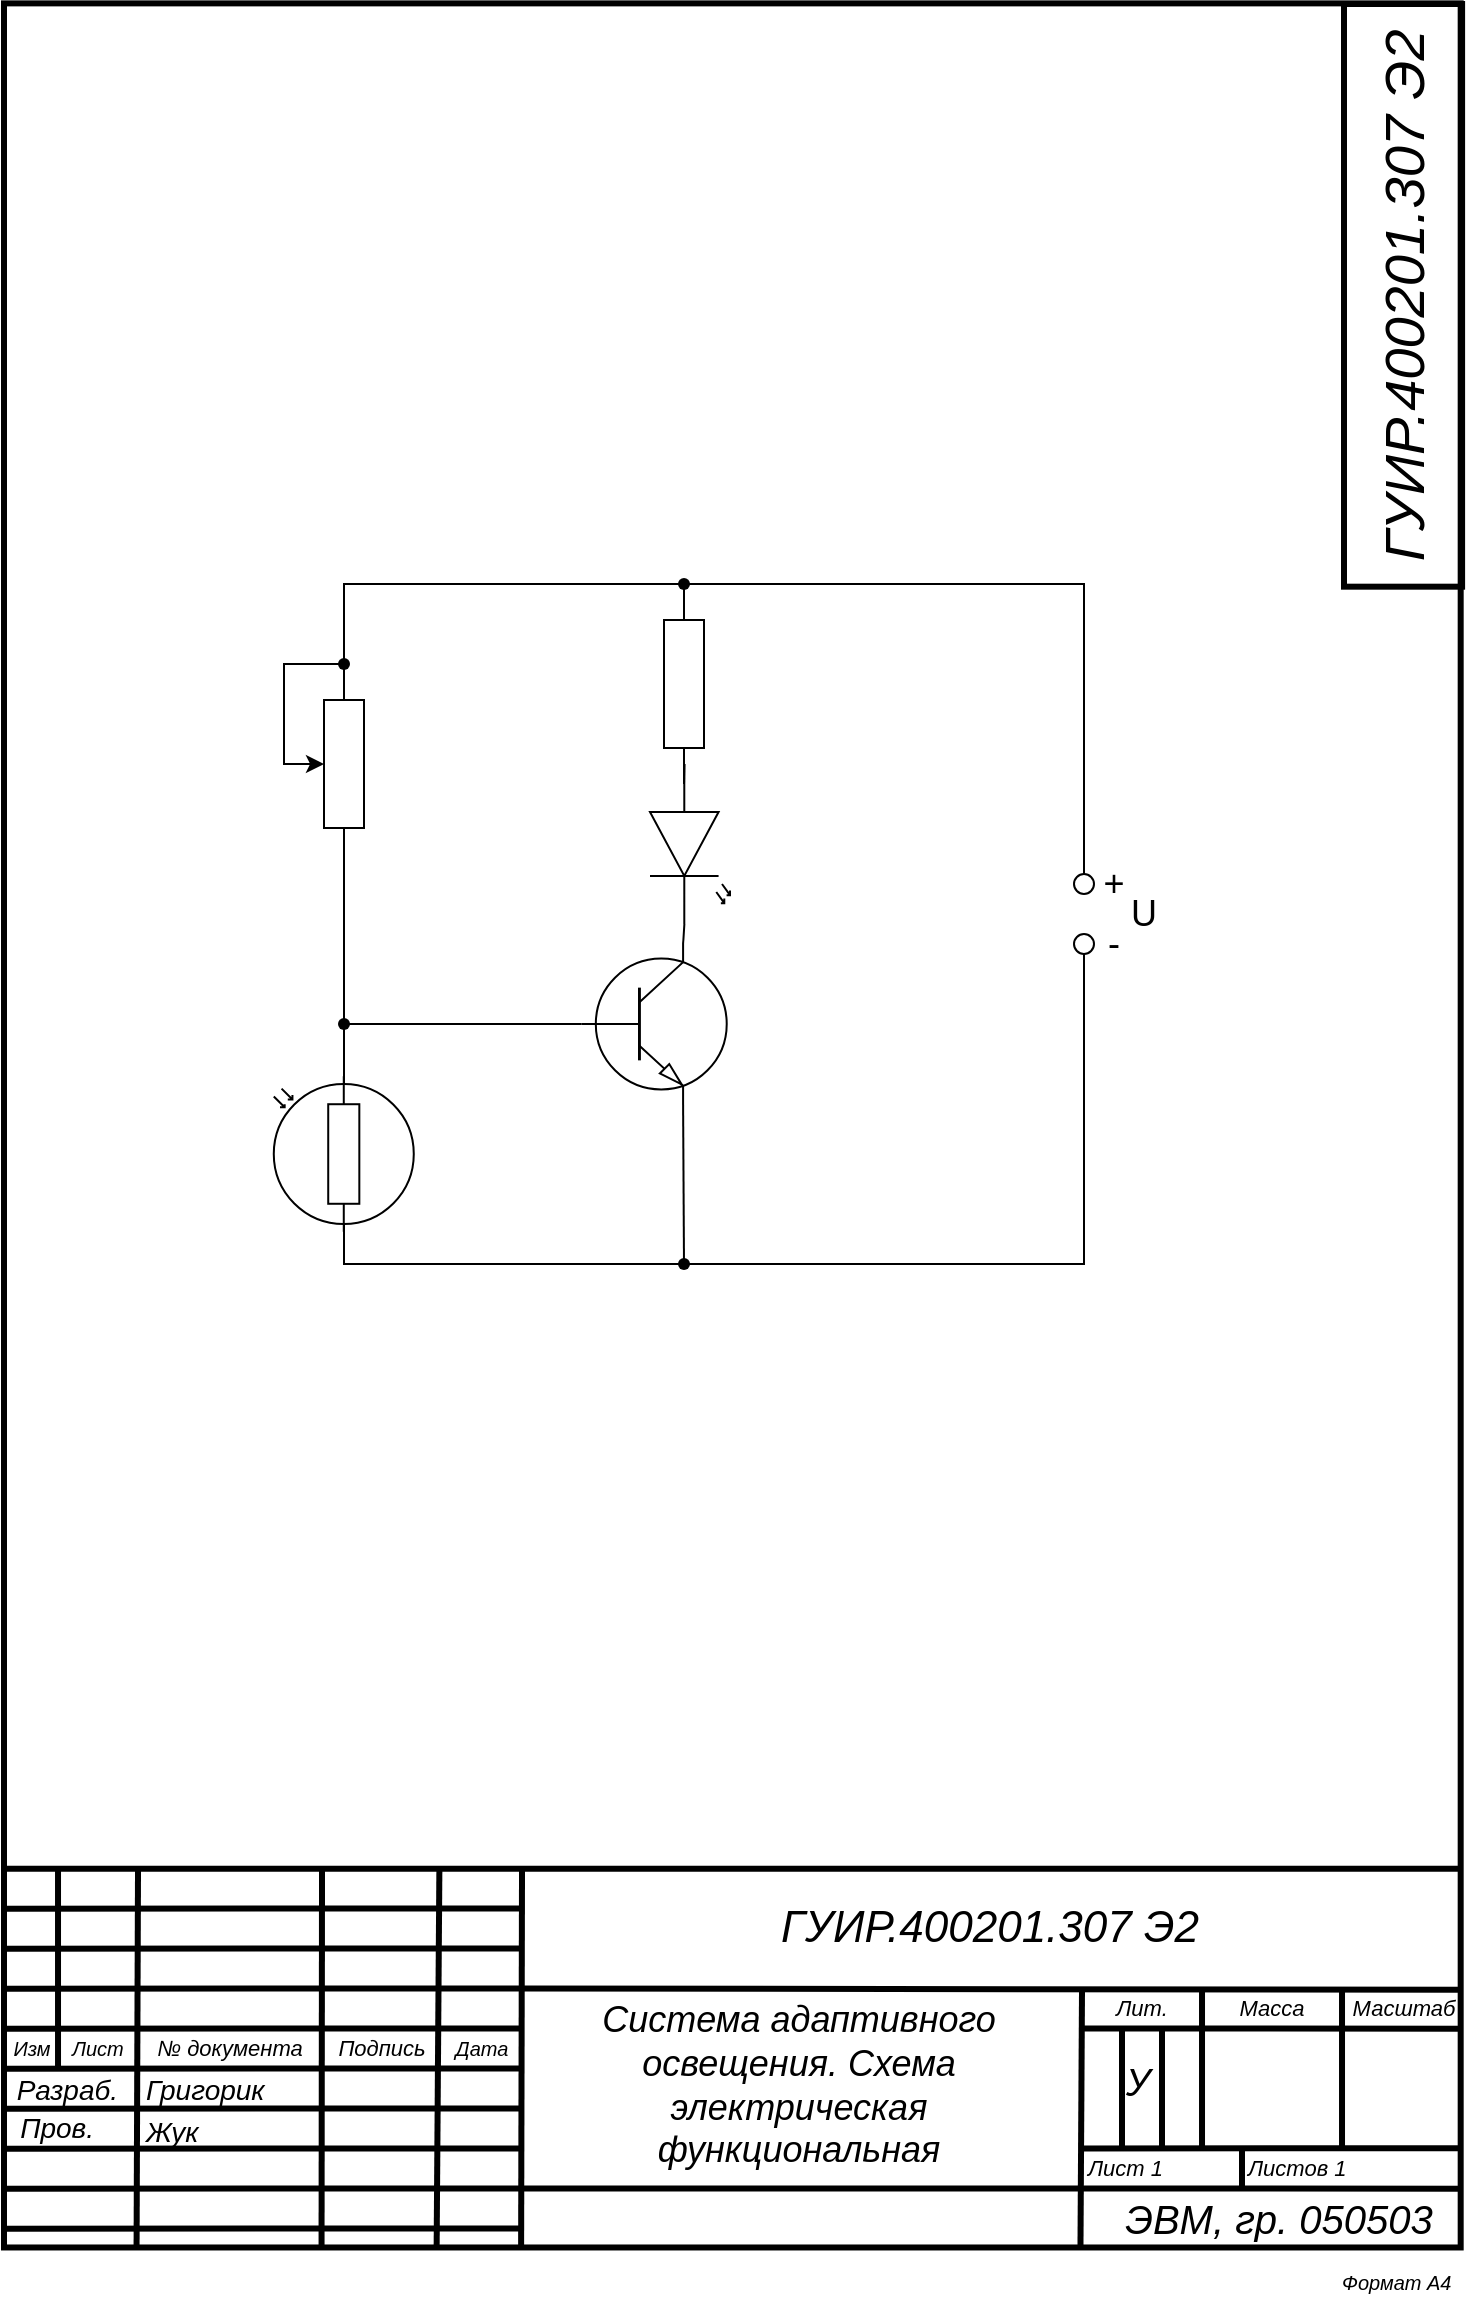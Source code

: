 <mxfile version="20.3.0" type="device"><diagram id="VF8pdzyM7ZL6L7GHboUC" name="Page-1"><mxGraphModel dx="813" dy="494" grid="1" gridSize="10" guides="0" tooltips="1" connect="1" arrows="1" fold="1" page="1" pageScale="1" pageWidth="827" pageHeight="1169" math="0" shadow="0"><root><mxCell id="0"/><mxCell id="1" parent="0"/><mxCell id="xArmvLwuSE5IhkVtCujg-1" value="" style="rounded=0;whiteSpace=wrap;html=1;strokeWidth=3;fillColor=none;container=0;" parent="1" vertex="1"><mxGeometry x="70.0" y="19.69" width="728.34" height="1122.05" as="geometry"/></mxCell><mxCell id="xArmvLwuSE5IhkVtCujg-2" style="vsdxID=165;edgeStyle=none;startArrow=none;endArrow=none;startSize=5;endSize=5;strokeWidth=3;strokeColor=#000000;spacingTop=-1;spacingBottom=-1;spacingLeft=-1;spacingRight=-1;verticalAlign=middle;html=1;labelBackgroundColor=#ffffff;rounded=0;" parent="1" edge="1"><mxGeometry relative="1" as="geometry"><Array as="points"/><mxPoint x="97.01" y="952.2" as="sourcePoint"/><mxPoint x="97.01" y="1052.2" as="targetPoint"/></mxGeometry></mxCell><mxCell id="xArmvLwuSE5IhkVtCujg-3" style="vsdxID=163;edgeStyle=none;startArrow=none;endArrow=none;startSize=5;endSize=5;strokeColor=#000000;spacingTop=-1;spacingBottom=-1;spacingLeft=-1;spacingRight=-1;verticalAlign=middle;html=1;labelBackgroundColor=#ffffff;rounded=0;strokeWidth=3;" parent="1" edge="1"><mxGeometry relative="1" as="geometry"><mxPoint as="offset"/><Array as="points"/><mxPoint x="71.28" y="1132.32" as="sourcePoint"/><mxPoint x="329.01" y="1132.2" as="targetPoint"/></mxGeometry></mxCell><mxCell id="xArmvLwuSE5IhkVtCujg-4" style="vsdxID=162;edgeStyle=none;startArrow=none;endArrow=none;startSize=5;endSize=5;strokeColor=#000000;spacingTop=-1;spacingBottom=-1;spacingLeft=-1;spacingRight=-1;verticalAlign=middle;html=1;labelBackgroundColor=#ffffff;rounded=0;strokeWidth=3;" parent="1" edge="1"><mxGeometry relative="1" as="geometry"><mxPoint as="offset"/><Array as="points"/><mxPoint x="71.28" y="1112.32" as="sourcePoint"/><mxPoint x="330.01" y="1112.2" as="targetPoint"/></mxGeometry></mxCell><mxCell id="xArmvLwuSE5IhkVtCujg-5" style="vsdxID=161;edgeStyle=none;startArrow=none;endArrow=none;startSize=5;endSize=5;strokeColor=#000000;spacingTop=-1;spacingBottom=-1;spacingLeft=-1;spacingRight=-1;verticalAlign=middle;html=1;labelBackgroundColor=#ffffff;rounded=0;strokeWidth=3;" parent="1" edge="1"><mxGeometry relative="1" as="geometry"><mxPoint as="offset"/><Array as="points"/><mxPoint x="71.28" y="1092.32" as="sourcePoint"/><mxPoint x="329.01" y="1092.2" as="targetPoint"/></mxGeometry></mxCell><mxCell id="xArmvLwuSE5IhkVtCujg-6" style="vsdxID=160;edgeStyle=none;startArrow=none;endArrow=none;startSize=5;endSize=5;strokeColor=#000000;spacingTop=-1;spacingBottom=-1;spacingLeft=-1;spacingRight=-1;verticalAlign=middle;html=1;labelBackgroundColor=#ffffff;rounded=0;strokeWidth=3;" parent="1" edge="1"><mxGeometry relative="1" as="geometry"><mxPoint as="offset"/><Array as="points"/><mxPoint x="71.28" y="1072.32" as="sourcePoint"/><mxPoint x="329.01" y="1072.2" as="targetPoint"/></mxGeometry></mxCell><mxCell id="xArmvLwuSE5IhkVtCujg-7" style="vsdxID=159;edgeStyle=none;startArrow=none;endArrow=none;startSize=5;endSize=5;strokeWidth=3;strokeColor=#000000;spacingTop=-1;spacingBottom=-1;spacingLeft=-1;spacingRight=-1;verticalAlign=middle;html=1;labelBackgroundColor=#ffffff;rounded=0;" parent="1" edge="1"><mxGeometry relative="1" as="geometry"><mxPoint as="offset"/><Array as="points"/><mxPoint x="71.28" y="1052.32" as="sourcePoint"/><mxPoint x="329.01" y="1052.2" as="targetPoint"/></mxGeometry></mxCell><mxCell id="xArmvLwuSE5IhkVtCujg-8" style="vsdxID=158;edgeStyle=none;startArrow=none;endArrow=none;startSize=5;endSize=5;strokeWidth=3;strokeColor=#000000;spacingTop=-1;spacingBottom=-1;spacingLeft=-1;spacingRight=-1;verticalAlign=middle;html=1;labelBackgroundColor=#ffffff;rounded=0;" parent="1" edge="1"><mxGeometry relative="1" as="geometry"><mxPoint as="offset"/><Array as="points"/><mxPoint x="71.28" y="1032.32" as="sourcePoint"/><mxPoint x="329.01" y="1032.2" as="targetPoint"/></mxGeometry></mxCell><mxCell id="xArmvLwuSE5IhkVtCujg-9" style="vsdxID=157;edgeStyle=none;startArrow=none;endArrow=none;startSize=5;endSize=5;strokeColor=#000000;spacingTop=-1;spacingBottom=-1;spacingLeft=-1;spacingRight=-1;verticalAlign=middle;html=1;labelBackgroundColor=#ffffff;rounded=0;strokeWidth=3;" parent="1" edge="1"><mxGeometry relative="1" as="geometry"><mxPoint as="offset"/><Array as="points"/><mxPoint x="71.28" y="1012.32" as="sourcePoint"/><mxPoint x="329.01" y="1012.2" as="targetPoint"/></mxGeometry></mxCell><mxCell id="xArmvLwuSE5IhkVtCujg-10" style="vsdxID=156;edgeStyle=none;startArrow=none;endArrow=none;startSize=5;endSize=5;strokeColor=#000000;spacingTop=-1;spacingBottom=-1;spacingLeft=-1;spacingRight=-1;verticalAlign=middle;html=1;labelBackgroundColor=#ffffff;rounded=0;strokeWidth=3;" parent="1" edge="1"><mxGeometry relative="1" as="geometry"><mxPoint as="offset"/><Array as="points"/><mxPoint x="71.28" y="992.32" as="sourcePoint"/><mxPoint x="329.01" y="992.2" as="targetPoint"/></mxGeometry></mxCell><mxCell id="xArmvLwuSE5IhkVtCujg-11" style="vsdxID=155;edgeStyle=none;startArrow=none;endArrow=none;startSize=5;endSize=5;strokeColor=#000000;spacingTop=-1;spacingBottom=-1;spacingLeft=-1;spacingRight=-1;verticalAlign=middle;html=1;labelBackgroundColor=#ffffff;rounded=0;strokeWidth=3;" parent="1" edge="1"><mxGeometry relative="1" as="geometry"><mxPoint as="offset"/><Array as="points"/><mxPoint x="71.28" y="972.32" as="sourcePoint"/><mxPoint x="329.01" y="972.2" as="targetPoint"/></mxGeometry></mxCell><mxCell id="xArmvLwuSE5IhkVtCujg-12" style="vsdxID=154;edgeStyle=none;startArrow=none;endArrow=none;startSize=5;endSize=5;strokeWidth=3;strokeColor=#000000;spacingTop=-1;spacingBottom=-1;spacingLeft=-1;spacingRight=-1;verticalAlign=middle;html=1;labelBackgroundColor=#ffffff;rounded=0;entryX=0.091;entryY=1;entryDx=0;entryDy=0;entryPerimeter=0;" parent="1" target="xArmvLwuSE5IhkVtCujg-1" edge="1"><mxGeometry relative="1" as="geometry"><Array as="points"/><mxPoint x="137.01" y="952.2" as="sourcePoint"/><mxPoint x="137.28" y="1157.32" as="targetPoint"/></mxGeometry></mxCell><mxCell id="xArmvLwuSE5IhkVtCujg-13" style="vsdxID=153;edgeStyle=none;startArrow=none;endArrow=none;startSize=5;endSize=5;strokeWidth=3;strokeColor=#000000;spacingTop=-1;spacingBottom=-1;spacingLeft=-1;spacingRight=-1;verticalAlign=middle;html=1;labelBackgroundColor=#ffffff;rounded=0;entryX=0.218;entryY=0.999;entryDx=0;entryDy=0;entryPerimeter=0;" parent="1" target="xArmvLwuSE5IhkVtCujg-1" edge="1"><mxGeometry relative="1" as="geometry"><Array as="points"/><mxPoint x="229.01" y="952.2" as="sourcePoint"/><mxPoint x="229.28" y="1154.32" as="targetPoint"/></mxGeometry></mxCell><mxCell id="xArmvLwuSE5IhkVtCujg-14" style="vsdxID=152;edgeStyle=none;startArrow=none;endArrow=none;startSize=5;endSize=5;strokeWidth=3;strokeColor=#000000;spacingTop=-1;spacingBottom=-1;spacingLeft=-1;spacingRight=-1;verticalAlign=middle;html=1;labelBackgroundColor=#ffffff;rounded=0;entryX=0.297;entryY=1;entryDx=0;entryDy=0;entryPerimeter=0;" parent="1" target="xArmvLwuSE5IhkVtCujg-1" edge="1"><mxGeometry relative="1" as="geometry"><Array as="points"/><mxPoint x="287.69" y="952.2" as="sourcePoint"/><mxPoint x="287.28" y="1157.32" as="targetPoint"/></mxGeometry></mxCell><mxCell id="xArmvLwuSE5IhkVtCujg-15" style="vsdxID=151;edgeStyle=none;startArrow=none;endArrow=none;startSize=5;endSize=5;strokeWidth=3;strokeColor=#000000;spacingTop=-1;spacingBottom=-1;spacingLeft=-1;spacingRight=-1;verticalAlign=middle;html=1;labelBackgroundColor=#ffffff;rounded=0;" parent="1" edge="1"><mxGeometry relative="1" as="geometry"><Array as="points"/><mxPoint x="739.01" y="1012.2" as="sourcePoint"/><mxPoint x="739.01" y="1092.2" as="targetPoint"/></mxGeometry></mxCell><mxCell id="xArmvLwuSE5IhkVtCujg-16" style="vsdxID=150;edgeStyle=none;startArrow=none;endArrow=none;startSize=5;endSize=5;strokeWidth=3;strokeColor=#000000;spacingTop=-1;spacingBottom=-1;spacingLeft=-1;spacingRight=-1;verticalAlign=middle;html=1;labelBackgroundColor=#ffffff;rounded=0;" parent="1" edge="1"><mxGeometry relative="1" as="geometry"><Array as="points"/><mxPoint x="689.01" y="1092.2" as="sourcePoint"/><mxPoint x="689.01" y="1112.2" as="targetPoint"/></mxGeometry></mxCell><mxCell id="xArmvLwuSE5IhkVtCujg-17" style="vsdxID=149;edgeStyle=none;startArrow=none;endArrow=none;startSize=5;endSize=5;strokeColor=#000000;spacingTop=-1;spacingBottom=-1;spacingLeft=-1;spacingRight=-1;verticalAlign=middle;html=1;labelBackgroundColor=#ffffff;rounded=0;strokeWidth=3;" parent="1" edge="1"><mxGeometry relative="1" as="geometry"><Array as="points"/><mxPoint x="649.01" y="1032.2" as="sourcePoint"/><mxPoint x="649.01" y="1092.2" as="targetPoint"/></mxGeometry></mxCell><mxCell id="xArmvLwuSE5IhkVtCujg-18" style="vsdxID=148;edgeStyle=none;startArrow=none;endArrow=none;startSize=5;endSize=5;strokeColor=#000000;spacingTop=-1;spacingBottom=-1;spacingLeft=-1;spacingRight=-1;verticalAlign=middle;html=1;labelBackgroundColor=#ffffff;rounded=0;strokeWidth=3;" parent="1" edge="1"><mxGeometry relative="1" as="geometry"><Array as="points"/><mxPoint x="629.01" y="1032.2" as="sourcePoint"/><mxPoint x="629.01" y="1092.2" as="targetPoint"/></mxGeometry></mxCell><mxCell id="xArmvLwuSE5IhkVtCujg-19" style="vsdxID=147;edgeStyle=none;startArrow=none;endArrow=none;startSize=5;endSize=5;strokeWidth=3;strokeColor=#000000;spacingTop=-1;spacingBottom=-1;spacingLeft=-1;spacingRight=-1;verticalAlign=middle;html=1;labelBackgroundColor=#ffffff;rounded=0;" parent="1" edge="1"><mxGeometry relative="1" as="geometry"><Array as="points"/><mxPoint x="669.01" y="1012.2" as="sourcePoint"/><mxPoint x="669.01" y="1092.2" as="targetPoint"/></mxGeometry></mxCell><mxCell id="xArmvLwuSE5IhkVtCujg-20" style="vsdxID=146;edgeStyle=none;startArrow=none;endArrow=none;startSize=5;endSize=5;strokeWidth=3;strokeColor=#000000;spacingTop=-1;spacingBottom=-1;spacingLeft=-1;spacingRight=-1;verticalAlign=middle;html=1;labelBackgroundColor=#ffffff;rounded=0;entryX=0.929;entryY=-0.131;entryDx=0;entryDy=0;entryPerimeter=0;" parent="1" target="xArmvLwuSE5IhkVtCujg-35" edge="1"><mxGeometry relative="1" as="geometry"><mxPoint as="offset"/><Array as="points"/><mxPoint x="609.01" y="1092.2" as="sourcePoint"/><mxPoint x="809.01" y="1092.2" as="targetPoint"/></mxGeometry></mxCell><mxCell id="xArmvLwuSE5IhkVtCujg-21" style="vsdxID=145;edgeStyle=none;startArrow=none;endArrow=none;startSize=5;endSize=5;strokeWidth=3;strokeColor=#000000;spacingTop=-1;spacingBottom=-1;spacingLeft=-1;spacingRight=-1;verticalAlign=middle;html=1;labelBackgroundColor=#ffffff;rounded=0;" parent="1" edge="1"><mxGeometry relative="1" as="geometry"><mxPoint as="offset"/><Array as="points"/><mxPoint x="609.01" y="1032.2" as="sourcePoint"/><mxPoint x="799.28" y="1032.32" as="targetPoint"/></mxGeometry></mxCell><mxCell id="xArmvLwuSE5IhkVtCujg-22" style="vsdxID=144;edgeStyle=none;startArrow=none;endArrow=none;startSize=5;endSize=5;strokeWidth=3;strokeColor=#000000;spacingTop=-1;spacingBottom=-1;spacingLeft=-1;spacingRight=-1;verticalAlign=middle;html=1;labelBackgroundColor=#ffffff;rounded=0;entryX=0.739;entryY=0.999;entryDx=0;entryDy=0;entryPerimeter=0;" parent="1" target="xArmvLwuSE5IhkVtCujg-1" edge="1"><mxGeometry relative="1" as="geometry"><Array as="points"/><mxPoint x="609.01" y="1012.2" as="sourcePoint"/><mxPoint x="609.28" y="1157.32" as="targetPoint"/></mxGeometry></mxCell><mxCell id="xArmvLwuSE5IhkVtCujg-23" style="vsdxID=143;edgeStyle=none;startArrow=none;endArrow=none;startSize=5;endSize=5;strokeWidth=3;strokeColor=#000000;spacingTop=-1;spacingBottom=-1;spacingLeft=-1;spacingRight=-1;verticalAlign=middle;html=1;labelBackgroundColor=#ffffff;rounded=0;" parent="1" edge="1"><mxGeometry relative="1" as="geometry"><Array as="points"/><mxPoint x="799.28" y="1112.32" as="sourcePoint"/><mxPoint x="330.01" y="1112.2" as="targetPoint"/></mxGeometry></mxCell><mxCell id="xArmvLwuSE5IhkVtCujg-24" style="vsdxID=142;edgeStyle=none;startArrow=none;endArrow=none;startSize=5;endSize=5;strokeWidth=3;strokeColor=#000000;spacingTop=-1;spacingBottom=-1;spacingLeft=-1;spacingRight=-1;verticalAlign=middle;html=1;labelBackgroundColor=#ffffff;rounded=0;entryX=0.355;entryY=1;entryDx=0;entryDy=0;entryPerimeter=0;" parent="1" target="xArmvLwuSE5IhkVtCujg-1" edge="1"><mxGeometry relative="1" as="geometry"><Array as="points"/><mxPoint x="329.01" y="952.2" as="sourcePoint"/><mxPoint x="329.28" y="1157.32" as="targetPoint"/></mxGeometry></mxCell><mxCell id="xArmvLwuSE5IhkVtCujg-25" style="vsdxID=141;edgeStyle=none;startArrow=none;endArrow=none;startSize=5;endSize=5;strokeWidth=3;strokeColor=#000000;spacingTop=-1;spacingBottom=-1;spacingLeft=-1;spacingRight=-1;verticalAlign=middle;html=1;labelBackgroundColor=#ffffff;rounded=0;exitX=0.998;exitY=1.028;exitDx=0;exitDy=0;exitPerimeter=0;" parent="1" source="xArmvLwuSE5IhkVtCujg-43" edge="1"><mxGeometry relative="1" as="geometry"><Array as="points"/><mxPoint x="809.01" y="1012.2" as="sourcePoint"/><mxPoint x="329.01" y="1012.2" as="targetPoint"/></mxGeometry></mxCell><mxCell id="xArmvLwuSE5IhkVtCujg-26" value="&lt;font style=&quot;font-family: &amp;#34;arial&amp;#34; ; color: rgb(0 , 0 , 0) ; direction: ltr ; letter-spacing: 0px ; line-height: 120% ; opacity: 1&quot;&gt;&lt;i&gt;&lt;font style=&quot;font-size: 10px&quot;&gt;Изм&lt;/font&gt;&lt;br&gt;&lt;/i&gt;&lt;/font&gt;" style="verticalAlign=middle;align=center;vsdxID=166;fillColor=none;gradientColor=none;shape=stencil(nZBLDoAgDERP0z3SIyjew0SURgSD+Lu9kMZoXLhwN9O+tukAlrNpJg1SzDH4QW/URgNYgZTkjA4UkwJUgGXng+6DX1zLfmoymdXo17xh5zmRJ6Q42BWCfc2oJfdAr+Yv+AP9Cb7OJ3H/2JG1HNGz/84klThPVCc=);strokeColor=none;strokeWidth=3;spacingTop=-1;spacingBottom=-1;spacingLeft=-1;spacingRight=-1;labelBackgroundColor=none;rounded=0;html=1;whiteSpace=wrap;" parent="1" vertex="1"><mxGeometry x="70.01" y="1034.2" width="28" height="16" as="geometry"/></mxCell><mxCell id="xArmvLwuSE5IhkVtCujg-27" value="&lt;font style=&quot;font-family: &amp;#34;arial&amp;#34; ; color: rgb(0 , 0 , 0) ; direction: ltr ; letter-spacing: 0px ; line-height: 120% ; opacity: 1&quot;&gt;&lt;i&gt;&lt;font style=&quot;font-size: 10px&quot;&gt;Лист&lt;/font&gt;&lt;br&gt;&lt;/i&gt;&lt;/font&gt;" style="verticalAlign=middle;align=center;vsdxID=167;fillColor=none;gradientColor=none;shape=stencil(nZBLDoAgDERP0z3SIyjew0SURgSD+Lu9kMZoXLhwN9O+tukAlrNpJg1SzDH4QW/URgNYgZTkjA4UkwJUgGXng+6DX1zLfmoymdXo17xh5zmRJ6Q42BWCfc2oJfdAr+Yv+AP9Cb7OJ3H/2JG1HNGz/84klThPVCc=);strokeColor=none;strokeWidth=3;spacingTop=-1;spacingBottom=-1;spacingLeft=-1;spacingRight=-1;labelBackgroundColor=none;rounded=0;html=1;whiteSpace=wrap;" parent="1" vertex="1"><mxGeometry x="99.01" y="1034.2" width="36" height="16" as="geometry"/></mxCell><mxCell id="xArmvLwuSE5IhkVtCujg-28" value="&lt;font style=&quot;font-size:11px;font-family:Arial;color:#000000;direction:ltr;letter-spacing:0px;line-height:120%;opacity:1&quot;&gt;&lt;i&gt;№ документа&lt;br/&gt;&lt;/i&gt;&lt;/font&gt;" style="verticalAlign=middle;align=center;vsdxID=168;fillColor=none;gradientColor=none;shape=stencil(nZBLDoAgDERP0z3SIyjew0SURgSD+Lu9kMZoXLhwN9O+tukAlrNpJg1SzDH4QW/URgNYgZTkjA4UkwJUgGXng+6DX1zLfmoymdXo17xh5zmRJ6Q42BWCfc2oJfdAr+Yv+AP9Cb7OJ3H/2JG1HNGz/84klThPVCc=);strokeColor=none;strokeWidth=3;spacingTop=-1;spacingBottom=-1;spacingLeft=-1;spacingRight=-1;labelBackgroundColor=none;rounded=0;html=1;whiteSpace=wrap;" parent="1" vertex="1"><mxGeometry x="139.01" y="1034.2" width="88" height="16" as="geometry"/></mxCell><mxCell id="xArmvLwuSE5IhkVtCujg-29" value="&lt;font style=&quot;font-size:11px;font-family:Arial;color:#000000;direction:ltr;letter-spacing:0px;line-height:120%;opacity:1&quot;&gt;&lt;i&gt;Подпись&lt;br/&gt;&lt;/i&gt;&lt;/font&gt;" style="verticalAlign=middle;align=center;vsdxID=169;fillColor=none;gradientColor=none;shape=stencil(nZBLDoAgDERP0z3SIyjew0SURgSD+Lu9kMZoXLhwN9O+tukAlrNpJg1SzDH4QW/URgNYgZTkjA4UkwJUgGXng+6DX1zLfmoymdXo17xh5zmRJ6Q42BWCfc2oJfdAr+Yv+AP9Cb7OJ3H/2JG1HNGz/84klThPVCc=);strokeColor=none;strokeWidth=3;spacingTop=-1;spacingBottom=-1;spacingLeft=-1;spacingRight=-1;labelBackgroundColor=none;rounded=0;html=1;whiteSpace=wrap;" parent="1" vertex="1"><mxGeometry x="231.01" y="1034.2" width="56" height="16" as="geometry"/></mxCell><mxCell id="xArmvLwuSE5IhkVtCujg-30" value="&lt;font style=&quot;font-family: &amp;#34;arial&amp;#34; ; color: rgb(0 , 0 , 0) ; direction: ltr ; letter-spacing: 0px ; line-height: 120% ; opacity: 1&quot;&gt;&lt;i&gt;&lt;font style=&quot;font-size: 10px&quot;&gt;Дата&lt;/font&gt;&lt;br&gt;&lt;/i&gt;&lt;/font&gt;" style="verticalAlign=middle;align=center;vsdxID=170;fillColor=none;gradientColor=none;shape=stencil(nZBLDoAgDERP0z3SIyjew0SURgSD+Lu9kMZoXLhwN9O+tukAlrNpJg1SzDH4QW/URgNYgZTkjA4UkwJUgGXng+6DX1zLfmoymdXo17xh5zmRJ6Q42BWCfc2oJfdAr+Yv+AP9Cb7OJ3H/2JG1HNGz/84klThPVCc=);strokeColor=none;strokeWidth=3;spacingTop=-1;spacingBottom=-1;spacingLeft=-1;spacingRight=-1;labelBackgroundColor=none;rounded=0;html=1;whiteSpace=wrap;" parent="1" vertex="1"><mxGeometry x="291.01" y="1034.2" width="36" height="16" as="geometry"/></mxCell><mxCell id="xArmvLwuSE5IhkVtCujg-31" value="&lt;p style=&quot;align:center;margin-left:0;margin-right:0;margin-top:0px;margin-bottom:0px;text-indent:0;valign:middle;direction:ltr;&quot;&gt;&lt;font style=&quot;font-size:11px;font-family:Arial;color:#000000;direction:ltr;letter-spacing:0px;line-height:120%;opacity:1&quot;&gt;&lt;i&gt;Лит&lt;/i&gt;&lt;/font&gt;&lt;font style=&quot;font-size:11px;font-family:Arial;color:#000000;direction:ltr;letter-spacing:0px;line-height:120%;opacity:1&quot;&gt;&lt;i&gt;.&lt;br/&gt;&lt;/i&gt;&lt;/font&gt;&lt;/p&gt;" style="verticalAlign=middle;align=center;vsdxID=171;fillColor=none;gradientColor=none;shape=stencil(nZBLDoAgDERP0z3SIyjew0SURgSD+Lu9kMZoXLhwN9O+tukAlrNpJg1SzDH4QW/URgNYgZTkjA4UkwJUgGXng+6DX1zLfmoymdXo17xh5zmRJ6Q42BWCfc2oJfdAr+Yv+AP9Cb7OJ3H/2JG1HNGz/84klThPVCc=);strokeColor=none;strokeWidth=3;spacingTop=-1;spacingBottom=-1;spacingLeft=-1;spacingRight=-1;labelBackgroundColor=none;rounded=0;html=1;whiteSpace=wrap;" parent="1" vertex="1"><mxGeometry x="611.01" y="1014.2" width="56" height="16" as="geometry"/></mxCell><mxCell id="xArmvLwuSE5IhkVtCujg-32" value="&lt;font style=&quot;font-size:11px;font-family:Arial;color:#000000;direction:ltr;letter-spacing:0px;line-height:120%;opacity:1&quot;&gt;&lt;i&gt;Масса&lt;br/&gt;&lt;/i&gt;&lt;/font&gt;" style="verticalAlign=middle;align=center;vsdxID=172;fillColor=none;gradientColor=none;shape=stencil(nZBLDoAgDERP0z3SIyjew0SURgSD+Lu9kMZoXLhwN9O+tukAlrNpJg1SzDH4QW/URgNYgZTkjA4UkwJUgGXng+6DX1zLfmoymdXo17xh5zmRJ6Q42BWCfc2oJfdAr+Yv+AP9Cb7OJ3H/2JG1HNGz/84klThPVCc=);strokeColor=none;strokeWidth=3;spacingTop=-1;spacingBottom=-1;spacingLeft=-1;spacingRight=-1;labelBackgroundColor=none;rounded=0;html=1;whiteSpace=wrap;" parent="1" vertex="1"><mxGeometry x="671.01" y="1014.2" width="66" height="16" as="geometry"/></mxCell><mxCell id="xArmvLwuSE5IhkVtCujg-33" value="&lt;font style=&quot;font-size:11px;font-family:Arial;color:#000000;direction:ltr;letter-spacing:0px;line-height:120%;opacity:1&quot;&gt;&lt;i&gt;Масштаб&lt;br/&gt;&lt;/i&gt;&lt;/font&gt;" style="verticalAlign=middle;align=center;vsdxID=173;fillColor=none;gradientColor=none;shape=stencil(nZBLDoAgDERP0z3SIyjew0SURgSD+Lu9kMZoXLhwN9O+tukAlrNpJg1SzDH4QW/URgNYgZTkjA4UkwJUgGXng+6DX1zLfmoymdXo17xh5zmRJ6Q42BWCfc2oJfdAr+Yv+AP9Cb7OJ3H/2JG1HNGz/84klThPVCc=);strokeColor=none;strokeWidth=3;spacingTop=-1;spacingBottom=-1;spacingLeft=-1;spacingRight=-1;labelBackgroundColor=none;rounded=0;html=1;whiteSpace=wrap;" parent="1" vertex="1"><mxGeometry x="741.01" y="1014.2" width="58.35" height="16" as="geometry"/></mxCell><mxCell id="xArmvLwuSE5IhkVtCujg-34" value="&lt;p style=&quot;margin-left: 0 ; margin-right: 0 ; margin-top: 0px ; margin-bottom: 0px ; text-indent: 0 ; direction: ltr&quot;&gt;&lt;font style=&quot;font-size: 11px ; font-family: &amp;#34;arial&amp;#34; ; color: #000000 ; direction: ltr ; letter-spacing: 0px ; line-height: 120% ; opacity: 1&quot;&gt;&lt;i&gt;Лист 1&lt;/i&gt;&lt;/font&gt;&lt;font style=&quot;font-size: 11px ; font-family: &amp;#34;arial&amp;#34; ; color: #000000 ; direction: ltr ; letter-spacing: 0px ; line-height: 120% ; opacity: 1&quot;&gt;&lt;i&gt;&amp;nbsp;&lt;br&gt;&lt;/i&gt;&lt;/font&gt;&lt;/p&gt;" style="verticalAlign=middle;align=left;vsdxID=174;fillColor=none;gradientColor=none;shape=stencil(nZBLDoAgDERP0z3SIyjew0SURgSD+Lu9kMZoXLhwN9O+tukAlrNpJg1SzDH4QW/URgNYgZTkjA4UkwJUgGXng+6DX1zLfmoymdXo17xh5zmRJ6Q42BWCfc2oJfdAr+Yv+AP9Cb7OJ3H/2JG1HNGz/84klThPVCc=);strokeColor=none;strokeWidth=3;spacingTop=-1;spacingBottom=-1;spacingLeft=-1;spacingRight=-1;labelBackgroundColor=none;rounded=0;html=1;whiteSpace=wrap;" parent="1" vertex="1"><mxGeometry x="611.01" y="1094.2" width="132.8" height="16" as="geometry"/></mxCell><mxCell id="xArmvLwuSE5IhkVtCujg-35" value="&lt;p style=&quot;align:left;margin-left:0;margin-right:0;margin-top:0px;margin-bottom:0px;text-indent:0;valign:middle;direction:ltr;&quot;&gt;&lt;font style=&quot;font-size:11px;font-family:Arial;color:#000000;direction:ltr;letter-spacing:0px;line-height:120%;opacity:1&quot;&gt;&lt;i&gt;Листов             1&lt;/i&gt;&lt;/font&gt;&lt;font style=&quot;font-size:11px;font-family:Arial;color:#000000;direction:ltr;letter-spacing:0px;line-height:120%;opacity:1&quot;&gt;&lt;i&gt;&lt;br/&gt;&lt;/i&gt;&lt;/font&gt;&lt;/p&gt;" style="verticalAlign=middle;align=left;vsdxID=175;fillColor=none;gradientColor=none;shape=stencil(nZBLDoAgDERP0z3SIyjew0SURgSD+Lu9kMZoXLhwN9O+tukAlrNpJg1SzDH4QW/URgNYgZTkjA4UkwJUgGXng+6DX1zLfmoymdXo17xh5zmRJ6Q42BWCfc2oJfdAr+Yv+AP9Cb7OJ3H/2JG1HNGz/84klThPVCc=);strokeColor=none;strokeWidth=3;spacingTop=-1;spacingBottom=-1;spacingLeft=-1;spacingRight=-1;labelBackgroundColor=none;rounded=0;html=1;whiteSpace=wrap;" parent="1" vertex="1"><mxGeometry x="691.01" y="1094.2" width="116" height="16" as="geometry"/></mxCell><mxCell id="xArmvLwuSE5IhkVtCujg-36" value="&lt;p style=&quot;margin-left: 0 ; margin-right: 0 ; margin-top: 0px ; margin-bottom: 0px ; text-indent: 0 ; direction: ltr&quot;&gt;&lt;font style=&quot;font-family: &amp;#34;arial&amp;#34; ; color: rgb(0 , 0 , 0) ; direction: ltr ; letter-spacing: 0px ; line-height: 120% ; opacity: 1&quot;&gt;&lt;i&gt;&lt;font style=&quot;font-size: 14px&quot;&gt;Григорик&lt;/font&gt;&lt;br&gt;&lt;/i&gt;&lt;/font&gt;&lt;/p&gt;" style="verticalAlign=middle;align=left;vsdxID=176;fillColor=none;gradientColor=none;shape=stencil(nZBLDoAgDERP0z3SIyjew0SURgSD+Lu9kMZoXLhwN9O+tukAlrNpJg1SzDH4QW/URgNYgZTkjA4UkwJUgGXng+6DX1zLfmoymdXo17xh5zmRJ6Q42BWCfc2oJfdAr+Yv+AP9Cb7OJ3H/2JG1HNGz/84klThPVCc=);strokeColor=none;strokeWidth=3;spacingTop=-1;spacingBottom=-1;spacingLeft=-1;spacingRight=-1;labelBackgroundColor=none;rounded=0;html=1;whiteSpace=wrap;" parent="1" vertex="1"><mxGeometry x="140.01" y="1051.2" width="88" height="24" as="geometry"/></mxCell><mxCell id="xArmvLwuSE5IhkVtCujg-37" value="&lt;p style=&quot;align:right;margin-left:0;margin-right:0;margin-top:0px;margin-bottom:0px;text-indent:0;valign:middle;direction:ltr;&quot;&gt;&lt;font style=&quot;font-size:14px;font-family:Arial;color:#000000;direction:ltr;letter-spacing:0px;line-height:120%;opacity:1&quot;&gt;&lt;i&gt;Пров.&lt;br/&gt;&lt;/i&gt;&lt;/font&gt;&lt;/p&gt;" style="verticalAlign=middle;align=right;vsdxID=177;fillColor=none;gradientColor=none;shape=stencil(nZBLDoAgDERP0z3SIyjew0SURgSD+Lu9kMZoXLhwN9O+tukAlrNpJg1SzDH4QW/URgNYgZTkjA4UkwJUgGXng+6DX1zLfmoymdXo17xh5zmRJ6Q42BWCfc2oJfdAr+Yv+AP9Cb7OJ3H/2JG1HNGz/84klThPVCc=);strokeColor=none;strokeWidth=3;spacingTop=-1;spacingBottom=-1;spacingLeft=-1;spacingRight=-1;labelBackgroundColor=none;rounded=0;html=1;whiteSpace=wrap;" parent="1" vertex="1"><mxGeometry x="70.01" y="1070.31" width="46" height="23" as="geometry"/></mxCell><mxCell id="xArmvLwuSE5IhkVtCujg-38" value="&lt;p style=&quot;margin-left: 0 ; margin-right: 0 ; margin-top: 0px ; margin-bottom: 0px ; text-indent: 0 ; direction: ltr&quot;&gt;&lt;font style=&quot;font-family: &amp;#34;arial&amp;#34; ; color: rgb(0 , 0 , 0) ; direction: ltr ; letter-spacing: 0px ; line-height: 120% ; opacity: 1&quot;&gt;&lt;i&gt;&lt;font style=&quot;font-size: 14px&quot;&gt;Разраб.&lt;/font&gt;&lt;br&gt;&lt;/i&gt;&lt;/font&gt;&lt;/p&gt;" style="verticalAlign=middle;align=right;vsdxID=178;fillColor=none;gradientColor=none;shape=stencil(nZBLDoAgDERP0z3SIyjew0SURgSD+Lu9kMZoXLhwN9O+tukAlrNpJg1SzDH4QW/URgNYgZTkjA4UkwJUgGXng+6DX1zLfmoymdXo17xh5zmRJ6Q42BWCfc2oJfdAr+Yv+AP9Cb7OJ3H/2JG1HNGz/84klThPVCc=);strokeColor=none;strokeWidth=3;spacingTop=-1;spacingBottom=-1;spacingLeft=-1;spacingRight=-1;labelBackgroundColor=none;rounded=0;html=1;whiteSpace=wrap;" parent="1" vertex="1"><mxGeometry x="71.01" y="1054.2" width="57.05" height="17" as="geometry"/></mxCell><mxCell id="xArmvLwuSE5IhkVtCujg-39" value="&lt;p style=&quot;margin-left: 0 ; margin-right: 0 ; margin-top: 0px ; margin-bottom: 0px ; text-indent: 0 ; direction: ltr&quot;&gt;&lt;font face=&quot;arial&quot;&gt;&lt;span style=&quot;font-size: 14px;&quot;&gt;&lt;i&gt;Жук&lt;/i&gt;&lt;/span&gt;&lt;/font&gt;&lt;/p&gt;" style="verticalAlign=middle;align=left;vsdxID=179;fillColor=none;gradientColor=none;shape=stencil(nZBLDoAgDERP0z3SIyjew0SURgSD+Lu9kMZoXLhwN9O+tukAlrNpJg1SzDH4QW/URgNYgZTkjA4UkwJUgGXng+6DX1zLfmoymdXo17xh5zmRJ6Q42BWCfc2oJfdAr+Yv+AP9Cb7OJ3H/2JG1HNGz/84klThPVCc=);strokeColor=none;strokeWidth=3;spacingTop=-1;spacingBottom=-1;spacingLeft=-1;spacingRight=-1;labelBackgroundColor=none;rounded=0;html=1;whiteSpace=wrap;" parent="1" vertex="1"><mxGeometry x="140.01" y="1074.2" width="64" height="20" as="geometry"/></mxCell><mxCell id="xArmvLwuSE5IhkVtCujg-40" value="&lt;p style=&quot;margin-left: 0 ; margin-right: 0 ; margin-top: 0px ; margin-bottom: 0px ; text-indent: 0 ; direction: ltr&quot;&gt;&lt;font style=&quot;font-family: &amp;#34;arial&amp;#34; ; color: rgb(0 , 0 , 0) ; direction: ltr ; letter-spacing: 0px ; line-height: 120% ; opacity: 1&quot; size=&quot;1&quot;&gt;&lt;i style=&quot;font-size: 20px&quot;&gt;ЭВМ, гр. 050503&lt;/i&gt;&lt;/font&gt;&lt;font style=&quot;font-size: 19px ; font-family: &amp;#34;arial&amp;#34; ; color: #000000 ; direction: ltr ; letter-spacing: 0px ; line-height: 120% ; opacity: 1&quot;&gt;&lt;i&gt;&lt;br&gt;&lt;/i&gt;&lt;/font&gt;&lt;/p&gt;" style="verticalAlign=middle;align=center;vsdxID=180;fillColor=none;gradientColor=none;shape=stencil(nZBLDoAgDERP0z3SIyjew0SURgSD+Lu9kMZoXLhwN9O+tukAlrNpJg1SzDH4QW/URgNYgZTkjA4UkwJUgGXng+6DX1zLfmoymdXo17xh5zmRJ6Q42BWCfc2oJfdAr+Yv+AP9Cb7OJ3H/2JG1HNGz/84klThPVCc=);strokeColor=none;strokeWidth=3;spacingTop=-1;spacingBottom=-1;spacingLeft=-1;spacingRight=-1;labelBackgroundColor=none;rounded=0;html=1;whiteSpace=wrap;" parent="1" vertex="1"><mxGeometry x="611.01" y="1109.68" width="193" height="39.37" as="geometry"/></mxCell><mxCell id="xArmvLwuSE5IhkVtCujg-41" value="&lt;font style=&quot;font-size:19px;font-family:Arial;color:#000000;direction:ltr;letter-spacing:0px;line-height:120%;opacity:1&quot;&gt;&lt;i&gt;У&lt;br&gt;&lt;/i&gt;&lt;/font&gt;" style="verticalAlign=middle;align=left;vsdxID=441;fillColor=none;gradientColor=none;shape=stencil(nZBLDoAgDERP0z3SIyjew0SURgSD+Lu9kMZoXLhwN9O+tukAlrNpJg1SzDH4QW/URgNYgZTkjA4UkwJUgGXng+6DX1zLfmoymdXo17xh5zmRJ6Q42BWCfc2oJfdAr+Yv+AP9Cb7OJ3H/2JG1HNGz/84klThPVCc=);strokeColor=none;strokeWidth=3;spacingTop=-1;spacingBottom=-1;spacingLeft=-1;spacingRight=-1;labelBackgroundColor=none;rounded=0;html=1;whiteSpace=wrap;" parent="1" vertex="1"><mxGeometry x="630.01" y="1052.2" width="20" height="16" as="geometry"/></mxCell><mxCell id="xArmvLwuSE5IhkVtCujg-42" value="&lt;font face=&quot;arial&quot; style=&quot;font-size: 18px;&quot;&gt;&lt;span style=&quot;font-size: 18px;&quot;&gt;&lt;i style=&quot;font-size: 18px;&quot;&gt;Система адаптивного освещения. Схема электрическая функциональная&lt;/i&gt;&lt;/span&gt;&lt;/font&gt;" style="text;whiteSpace=wrap;html=1;fontSize=18;fontFamily=Verdana;align=center;labelBackgroundColor=none;verticalAlign=middle;strokeWidth=3;fillColor=none;" parent="1" vertex="1"><mxGeometry x="330.01" y="1011.25" width="275" height="100" as="geometry"/></mxCell><mxCell id="xArmvLwuSE5IhkVtCujg-43" value="&lt;i&gt;&lt;font style=&quot;font-size: 22px&quot;&gt;ГУИР.400201.307 Э2&lt;/font&gt;&lt;/i&gt;" style="text;whiteSpace=wrap;align=center;html=1;verticalAlign=middle;" parent="1" vertex="1"><mxGeometry x="326.92" y="952.2" width="472.44" height="59.06" as="geometry"/></mxCell><mxCell id="xArmvLwuSE5IhkVtCujg-44" value="" style="endArrow=none;html=1;strokeWidth=3;" parent="1" edge="1"><mxGeometry width="50" height="50" relative="1" as="geometry"><mxPoint x="71.28" y="952.32" as="sourcePoint"/><mxPoint x="799.28" y="952.32" as="targetPoint"/></mxGeometry></mxCell><mxCell id="xArmvLwuSE5IhkVtCujg-45" value="&lt;i style=&quot;color: rgb(0 , 0 , 0) ; font-weight: 400 ; letter-spacing: normal ; text-align: center ; text-indent: 0px ; text-transform: none ; word-spacing: 0px ; font-family: &amp;quot;arial&amp;quot; ; font-size: 28px&quot;&gt;ГУИР.400201.307 Э2&lt;br&gt;&lt;/i&gt;" style="rounded=0;whiteSpace=wrap;html=1;strokeWidth=3;horizontal=0;fillColor=none;verticalAlign=middle;" parent="1" vertex="1"><mxGeometry x="740" y="20.0" width="59.05" height="291.34" as="geometry"/></mxCell><mxCell id="xArmvLwuSE5IhkVtCujg-46" value="&lt;i style=&quot;font-family: &amp;#34;arial&amp;#34; ; font-weight: 400 ; letter-spacing: normal ; text-align: right ; text-indent: 0px ; text-transform: none ; word-spacing: 0px&quot;&gt;&lt;font style=&quot;font-size: 10px&quot;&gt;Формат А4&lt;/font&gt;&lt;/i&gt;" style="text;whiteSpace=wrap;html=1;fontSize=7;fontFamily=Verdana;labelBackgroundColor=none;verticalAlign=middle;" parent="1" vertex="1"><mxGeometry x="737.01" y="1149.05" width="59.05" height="19.68" as="geometry"/></mxCell><mxCell id="xArmvLwuSE5IhkVtCujg-48" value="" style="pointerEvents=1;verticalLabelPosition=bottom;shadow=0;dashed=0;align=center;html=1;verticalAlign=top;shape=mxgraph.electrical.resistors.resistor_1;rotation=-90;" parent="1" vertex="1"><mxGeometry x="360" y="350" width="100" height="20" as="geometry"/></mxCell><mxCell id="xArmvLwuSE5IhkVtCujg-49" value="" style="verticalLabelPosition=bottom;shadow=0;dashed=0;align=center;html=1;verticalAlign=top;shape=mxgraph.electrical.opto_electronics.led_2;pointerEvents=1;rotation=90;" parent="1" vertex="1"><mxGeometry x="373" y="420" width="80" height="40" as="geometry"/></mxCell><mxCell id="xArmvLwuSE5IhkVtCujg-51" value="" style="endArrow=none;html=1;rounded=0;exitX=0;exitY=0.57;exitDx=0;exitDy=0;exitPerimeter=0;entryX=0;entryY=0.5;entryDx=0;entryDy=0;entryPerimeter=0;" parent="1" source="xArmvLwuSE5IhkVtCujg-49" target="xArmvLwuSE5IhkVtCujg-48" edge="1"><mxGeometry width="50" height="50" relative="1" as="geometry"><mxPoint x="480" y="440" as="sourcePoint"/><mxPoint x="530" y="390" as="targetPoint"/></mxGeometry></mxCell><mxCell id="xArmvLwuSE5IhkVtCujg-53" value="" style="endArrow=none;html=1;rounded=0;exitX=1;exitY=0.57;exitDx=0;exitDy=0;exitPerimeter=0;entryX=0.7;entryY=0;entryDx=0;entryDy=0;entryPerimeter=0;" parent="1" source="xArmvLwuSE5IhkVtCujg-49" target="xArmvLwuSE5IhkVtCujg-55" edge="1"><mxGeometry width="50" height="50" relative="1" as="geometry"><mxPoint x="500" y="560" as="sourcePoint"/><mxPoint x="409.818" y="497" as="targetPoint"/></mxGeometry></mxCell><mxCell id="xArmvLwuSE5IhkVtCujg-55" value="" style="verticalLabelPosition=bottom;shadow=0;dashed=0;align=center;html=1;verticalAlign=top;shape=mxgraph.electrical.transistors.npn_transistor_1;fillColor=default;" parent="1" vertex="1"><mxGeometry x="355" y="490" width="80" height="80" as="geometry"/></mxCell><mxCell id="xArmvLwuSE5IhkVtCujg-56" value="" style="ellipse;whiteSpace=wrap;html=1;aspect=fixed;fillColor=default;" parent="1" vertex="1"><mxGeometry x="605" y="455" width="10" height="10" as="geometry"/></mxCell><mxCell id="xArmvLwuSE5IhkVtCujg-57" value="" style="endArrow=none;html=1;rounded=0;exitX=0.5;exitY=0;exitDx=0;exitDy=0;entryX=1;entryY=0.5;entryDx=0;entryDy=0;entryPerimeter=0;" parent="1" source="xArmvLwuSE5IhkVtCujg-56" target="xArmvLwuSE5IhkVtCujg-48" edge="1"><mxGeometry width="50" height="50" relative="1" as="geometry"><mxPoint x="550" y="330" as="sourcePoint"/><mxPoint x="600" y="280" as="targetPoint"/><Array as="points"><mxPoint x="610" y="310"/></Array></mxGeometry></mxCell><mxCell id="xArmvLwuSE5IhkVtCujg-58" value="" style="ellipse;whiteSpace=wrap;html=1;aspect=fixed;fillColor=default;" parent="1" vertex="1"><mxGeometry x="605" y="485" width="10" height="10" as="geometry"/></mxCell><mxCell id="xArmvLwuSE5IhkVtCujg-59" value="" style="endArrow=none;html=1;rounded=0;entryX=0.5;entryY=1;entryDx=0;entryDy=0;exitX=0;exitY=0.5;exitDx=0;exitDy=0;exitPerimeter=0;" parent="1" source="xArmvLwuSE5IhkVtCujg-66" target="xArmvLwuSE5IhkVtCujg-58" edge="1"><mxGeometry width="50" height="50" relative="1" as="geometry"><mxPoint x="240" y="650" as="sourcePoint"/><mxPoint x="570" y="520" as="targetPoint"/><Array as="points"><mxPoint x="240" y="650"/><mxPoint x="610" y="650"/></Array></mxGeometry></mxCell><mxCell id="xArmvLwuSE5IhkVtCujg-60" value="" style="shape=waypoint;sketch=0;fillStyle=solid;size=6;pointerEvents=1;points=[];fillColor=none;resizable=0;rotatable=0;perimeter=centerPerimeter;snapToPoint=1;" parent="1" vertex="1"><mxGeometry x="390" y="630" width="40" height="40" as="geometry"/></mxCell><mxCell id="xArmvLwuSE5IhkVtCujg-61" value="" style="endArrow=none;html=1;rounded=0;entryX=0.7;entryY=1;entryDx=0;entryDy=0;entryPerimeter=0;" parent="1" target="xArmvLwuSE5IhkVtCujg-55" edge="1"><mxGeometry width="50" height="50" relative="1" as="geometry"><mxPoint x="410" y="650" as="sourcePoint"/><mxPoint x="430" y="610" as="targetPoint"/></mxGeometry></mxCell><mxCell id="xArmvLwuSE5IhkVtCujg-66" value="" style="pointerEvents=1;verticalLabelPosition=bottom;shadow=0;dashed=0;align=center;html=1;verticalAlign=top;shape=mxgraph.electrical.resistors.resistor_1;rotation=-90;" parent="1" vertex="1"><mxGeometry x="190" y="390" width="100" height="20" as="geometry"/></mxCell><mxCell id="xArmvLwuSE5IhkVtCujg-67" value="" style="endArrow=classic;html=1;rounded=0;entryX=0.5;entryY=0;entryDx=0;entryDy=0;entryPerimeter=0;" parent="1" source="xArmvLwuSE5IhkVtCujg-70" target="xArmvLwuSE5IhkVtCujg-66" edge="1"><mxGeometry width="50" height="50" relative="1" as="geometry"><mxPoint x="100" y="390" as="sourcePoint"/><mxPoint x="230" y="410" as="targetPoint"/><Array as="points"><mxPoint x="210" y="350"/><mxPoint x="210" y="400"/></Array></mxGeometry></mxCell><mxCell id="xArmvLwuSE5IhkVtCujg-68" value="" style="shape=waypoint;sketch=0;fillStyle=solid;size=6;pointerEvents=1;points=[];fillColor=none;resizable=0;rotatable=0;perimeter=centerPerimeter;snapToPoint=1;" parent="1" vertex="1"><mxGeometry x="390" y="290" width="40" height="40" as="geometry"/></mxCell><mxCell id="xArmvLwuSE5IhkVtCujg-69" value="" style="endArrow=none;html=1;rounded=0;exitX=1;exitY=0.5;exitDx=0;exitDy=0;exitPerimeter=0;entryX=1;entryY=0.5;entryDx=0;entryDy=0;entryPerimeter=0;" parent="1" source="xArmvLwuSE5IhkVtCujg-66" target="xArmvLwuSE5IhkVtCujg-48" edge="1"><mxGeometry width="50" height="50" relative="1" as="geometry"><mxPoint x="300" y="330" as="sourcePoint"/><mxPoint x="350" y="280" as="targetPoint"/><Array as="points"><mxPoint x="240" y="310"/></Array></mxGeometry></mxCell><mxCell id="xArmvLwuSE5IhkVtCujg-70" value="" style="shape=waypoint;sketch=0;fillStyle=solid;size=6;pointerEvents=1;points=[];fillColor=none;resizable=0;rotatable=0;perimeter=centerPerimeter;snapToPoint=1;" parent="1" vertex="1"><mxGeometry x="220" y="330" width="40" height="40" as="geometry"/></mxCell><mxCell id="xArmvLwuSE5IhkVtCujg-71" value="" style="shape=waypoint;sketch=0;fillStyle=solid;size=6;pointerEvents=1;points=[];fillColor=none;resizable=0;rotatable=0;perimeter=centerPerimeter;snapToPoint=1;" parent="1" vertex="1"><mxGeometry x="220" y="510" width="40" height="40" as="geometry"/></mxCell><mxCell id="xArmvLwuSE5IhkVtCujg-72" value="" style="endArrow=none;html=1;rounded=0;entryX=0;entryY=0.5;entryDx=0;entryDy=0;entryPerimeter=0;" parent="1" source="xArmvLwuSE5IhkVtCujg-71" target="xArmvLwuSE5IhkVtCujg-55" edge="1"><mxGeometry width="50" height="50" relative="1" as="geometry"><mxPoint x="270" y="540" as="sourcePoint"/><mxPoint x="300" y="510" as="targetPoint"/></mxGeometry></mxCell><mxCell id="xArmvLwuSE5IhkVtCujg-73" value="" style="verticalLabelPosition=bottom;shadow=0;dashed=0;align=center;html=1;verticalAlign=top;shape=mxgraph.electrical.opto_electronics.photo_resistor_1;fillColor=default;rotation=-90;" parent="1" vertex="1"><mxGeometry x="201" y="560" width="77.78" height="70" as="geometry"/></mxCell><mxCell id="xArmvLwuSE5IhkVtCujg-75" value="+" style="text;html=1;strokeColor=none;fillColor=none;align=center;verticalAlign=middle;whiteSpace=wrap;rounded=0;fontSize=18;" parent="1" vertex="1"><mxGeometry x="615" y="450" width="20" height="20" as="geometry"/></mxCell><mxCell id="xArmvLwuSE5IhkVtCujg-76" value="-" style="text;html=1;strokeColor=none;fillColor=none;align=center;verticalAlign=middle;whiteSpace=wrap;rounded=0;fontSize=18;" parent="1" vertex="1"><mxGeometry x="615" y="480" width="20" height="20" as="geometry"/></mxCell><mxCell id="xArmvLwuSE5IhkVtCujg-77" value="U" style="text;html=1;strokeColor=none;fillColor=none;align=center;verticalAlign=middle;whiteSpace=wrap;rounded=0;fontSize=18;" parent="1" vertex="1"><mxGeometry x="610" y="460" width="60" height="30" as="geometry"/></mxCell></root></mxGraphModel></diagram></mxfile>